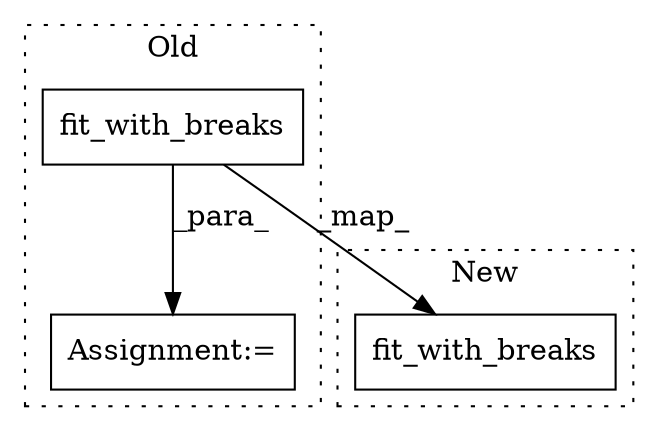 digraph G {
subgraph cluster0 {
1 [label="fit_with_breaks" a="32" s="2103,2121" l="16,1" shape="box"];
3 [label="Assignment:=" a="7" s="2094" l="1" shape="box"];
label = "Old";
style="dotted";
}
subgraph cluster1 {
2 [label="fit_with_breaks" a="32" s="2073,2091" l="16,1" shape="box"];
label = "New";
style="dotted";
}
1 -> 3 [label="_para_"];
1 -> 2 [label="_map_"];
}